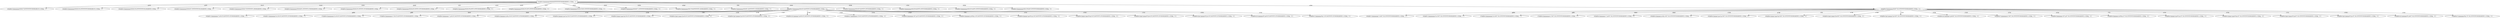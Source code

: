 digraph Chess_Search {
"rnbqkbnr/pppppppp/8/8/8/8/PPPPPPPP/RNBQKBNR w KQkq - 0 1" [label="rnbqkbnr/pppppppp/8/8/8/8/PPPPPPPP/RNBQKBNR w KQkq - 0 1", shape=box];
"rnbqkbnr/pppppppp/8/8/8/7N/PPPPPPPP/RNBQKB1R b KQkq - 1 1";
"rnbqkbnr/pppppppp/8/8/8/8/PPPPPPPP/RNBQKBNR w KQkq - 0 1" -> "rnbqkbnr/pppppppp/8/8/8/7N/PPPPPPPP/RNBQKB1R b KQkq - 1 1"  [label=g1h3];
"rnbqkbnr/pppppppp/8/8/8/5N2/PPPPPPPP/RNBQKB1R b KQkq - 1 1";
"rnbqkbnr/pppppppp/8/8/8/8/PPPPPPPP/RNBQKBNR w KQkq - 0 1" -> "rnbqkbnr/pppppppp/8/8/8/5N2/PPPPPPPP/RNBQKB1R b KQkq - 1 1"  [label=g1f3];
"rnbqkbnr/pppppppp/8/8/8/2N5/PPPPPPPP/R1BQKBNR b KQkq - 1 1";
"rnbqkbnr/pppppppp/8/8/8/8/PPPPPPPP/RNBQKBNR w KQkq - 0 1" -> "rnbqkbnr/pppppppp/8/8/8/2N5/PPPPPPPP/R1BQKBNR b KQkq - 1 1"  [label=b1c3];
"rnbqkbnr/pppppppp/8/8/8/N7/PPPPPPPP/R1BQKBNR b KQkq - 1 1";
"rnbqkbnr/pppppppp/8/8/8/8/PPPPPPPP/RNBQKBNR w KQkq - 0 1" -> "rnbqkbnr/pppppppp/8/8/8/N7/PPPPPPPP/R1BQKBNR b KQkq - 1 1"  [label=b1a3];
"rnbqkbnr/pppppppp/8/8/8/7P/PPPPPPP1/RNBQKBNR b KQkq - 0 1";
"rnbqkbnr/pppppppp/8/8/8/8/PPPPPPPP/RNBQKBNR w KQkq - 0 1" -> "rnbqkbnr/pppppppp/8/8/8/7P/PPPPPPP1/RNBQKBNR b KQkq - 0 1"  [label=h2h3];
"rnbqkbnr/pppppppp/8/8/8/6P1/PPPPPP1P/RNBQKBNR b KQkq - 0 1";
"rnbqkbnr/pppppppp/8/8/8/8/PPPPPPPP/RNBQKBNR w KQkq - 0 1" -> "rnbqkbnr/pppppppp/8/8/8/6P1/PPPPPP1P/RNBQKBNR b KQkq - 0 1"  [label=g2g3];
"rnbqkbnr/pppppppp/8/8/8/5P2/PPPPP1PP/RNBQKBNR b KQkq - 0 1";
"rnbqkbnr/pppppppp/8/8/8/8/PPPPPPPP/RNBQKBNR w KQkq - 0 1" -> "rnbqkbnr/pppppppp/8/8/8/5P2/PPPPP1PP/RNBQKBNR b KQkq - 0 1"  [label=f2f3];
"rnbqkbnr/pppppppp/8/8/8/4P3/PPPP1PPP/RNBQKBNR b KQkq - 0 1";
"rnbqkbnr/pppppppp/8/8/8/8/PPPPPPPP/RNBQKBNR w KQkq - 0 1" -> "rnbqkbnr/pppppppp/8/8/8/4P3/PPPP1PPP/RNBQKBNR b KQkq - 0 1"  [label=e2e3];
"rnbqkbnr/pppppppp/8/8/8/3P4/PPP1PPPP/RNBQKBNR b KQkq - 0 1";
"rnbqkbnr/pppppppp/8/8/8/8/PPPPPPPP/RNBQKBNR w KQkq - 0 1" -> "rnbqkbnr/pppppppp/8/8/8/3P4/PPP1PPPP/RNBQKBNR b KQkq - 0 1"  [label=d2d3];
"rnbqkbnr/pppppppp/8/8/8/2P5/PP1PPPPP/RNBQKBNR b KQkq - 0 1";
"rnbqkbnr/pppppppp/8/8/8/8/PPPPPPPP/RNBQKBNR w KQkq - 0 1" -> "rnbqkbnr/pppppppp/8/8/8/2P5/PP1PPPPP/RNBQKBNR b KQkq - 0 1"  [label=c2c3];
"rnbqkbnr/pppppppp/8/8/8/1P6/P1PPPPPP/RNBQKBNR b KQkq - 0 1";
"rnbqkbnr/pppppppp/8/8/8/8/PPPPPPPP/RNBQKBNR w KQkq - 0 1" -> "rnbqkbnr/pppppppp/8/8/8/1P6/P1PPPPPP/RNBQKBNR b KQkq - 0 1"  [label=b2b3];
"rnbqkbnr/pppppppp/8/8/8/P7/1PPPPPPP/RNBQKBNR b KQkq - 0 1";
"rnbqkbnr/pppppppp/8/8/8/8/PPPPPPPP/RNBQKBNR w KQkq - 0 1" -> "rnbqkbnr/pppppppp/8/8/8/P7/1PPPPPPP/RNBQKBNR b KQkq - 0 1"  [label=a2a3];
"rnbqkbnr/pppppppp/8/8/7P/8/PPPPPPP1/RNBQKBNR b KQkq - 0 1";
"rnbqkbnr/pppppppp/8/8/8/8/PPPPPPPP/RNBQKBNR w KQkq - 0 1" -> "rnbqkbnr/pppppppp/8/8/7P/8/PPPPPPP1/RNBQKBNR b KQkq - 0 1"  [label=h2h4];
"rnbqkbnr/pppppppp/8/8/6P1/8/PPPPPP1P/RNBQKBNR b KQkq - 0 1";
"rnbqkbnr/pppppppp/8/8/8/8/PPPPPPPP/RNBQKBNR w KQkq - 0 1" -> "rnbqkbnr/pppppppp/8/8/6P1/8/PPPPPP1P/RNBQKBNR b KQkq - 0 1"  [label=g2g4];
"rnbqkbnr/pppppppp/8/8/5P2/8/PPPPP1PP/RNBQKBNR b KQkq - 0 1";
"rnbqkbnr/pppppppp/8/8/8/8/PPPPPPPP/RNBQKBNR w KQkq - 0 1" -> "rnbqkbnr/pppppppp/8/8/5P2/8/PPPPP1PP/RNBQKBNR b KQkq - 0 1"  [label=f2f4];
"rnbqkbnr/pppppppp/8/8/4P3/8/PPPP1PPP/RNBQKBNR b KQkq - 0 1";
"rnbqkbnr/pppppppp/8/8/8/8/PPPPPPPP/RNBQKBNR w KQkq - 0 1" -> "rnbqkbnr/pppppppp/8/8/4P3/8/PPPP1PPP/RNBQKBNR b KQkq - 0 1"  [label=e2e4];
"rnbqkbnr/pppppppp/8/8/3P4/8/PPP1PPPP/RNBQKBNR b KQkq - 0 1";
"rnbqkbnr/pppppppp/8/8/8/8/PPPPPPPP/RNBQKBNR w KQkq - 0 1" -> "rnbqkbnr/pppppppp/8/8/3P4/8/PPP1PPPP/RNBQKBNR b KQkq - 0 1"  [label=d2d4];
"rnbqkbnr/pppppppp/8/8/2P5/8/PP1PPPPP/RNBQKBNR b KQkq - 0 1";
"rnbqkbnr/pppppppp/8/8/8/8/PPPPPPPP/RNBQKBNR w KQkq - 0 1" -> "rnbqkbnr/pppppppp/8/8/2P5/8/PP1PPPPP/RNBQKBNR b KQkq - 0 1"  [label=c2c4];
"rnbqkbnr/pppppppp/8/8/1P6/8/P1PPPPPP/RNBQKBNR b KQkq - 0 1";
"rnbqkbnr/pppppppp/8/8/8/8/PPPPPPPP/RNBQKBNR w KQkq - 0 1" -> "rnbqkbnr/pppppppp/8/8/1P6/8/P1PPPPPP/RNBQKBNR b KQkq - 0 1"  [label=b2b4];
"rnbqkbnr/pppppppp/8/8/P7/8/1PPPPPPP/RNBQKBNR b KQkq - 0 1";
"rnbqkbnr/pppppppp/8/8/8/8/PPPPPPPP/RNBQKBNR w KQkq - 0 1" -> "rnbqkbnr/pppppppp/8/8/P7/8/1PPPPPPP/RNBQKBNR b KQkq - 0 1"  [label=a2a4];
"rnbqkb1r/pppppppp/7n/8/5P2/8/PPPPP1PP/RNBQKBNR w KQkq - 1 2";
"rnbqkbnr/pppppppp/8/8/5P2/8/PPPPP1PP/RNBQKBNR b KQkq - 0 1" -> "rnbqkb1r/pppppppp/7n/8/5P2/8/PPPPP1PP/RNBQKBNR w KQkq - 1 2"  [label=g8h6];
"rnbqkb1r/pppppppp/5n2/8/5P2/8/PPPPP1PP/RNBQKBNR w KQkq - 1 2";
"rnbqkbnr/pppppppp/8/8/5P2/8/PPPPP1PP/RNBQKBNR b KQkq - 0 1" -> "rnbqkb1r/pppppppp/5n2/8/5P2/8/PPPPP1PP/RNBQKBNR w KQkq - 1 2"  [label=g8f6];
"r1bqkbnr/pppppppp/2n5/8/5P2/8/PPPPP1PP/RNBQKBNR w KQkq - 1 2";
"rnbqkbnr/pppppppp/8/8/5P2/8/PPPPP1PP/RNBQKBNR b KQkq - 0 1" -> "r1bqkbnr/pppppppp/2n5/8/5P2/8/PPPPP1PP/RNBQKBNR w KQkq - 1 2"  [label=b8c6];
"r1bqkbnr/pppppppp/n7/8/5P2/8/PPPPP1PP/RNBQKBNR w KQkq - 1 2";
"rnbqkbnr/pppppppp/8/8/5P2/8/PPPPP1PP/RNBQKBNR b KQkq - 0 1" -> "r1bqkbnr/pppppppp/n7/8/5P2/8/PPPPP1PP/RNBQKBNR w KQkq - 1 2"  [label=b8a6];
"rnbqkbnr/ppppppp1/7p/8/5P2/8/PPPPP1PP/RNBQKBNR w KQkq - 0 2";
"rnbqkbnr/pppppppp/8/8/5P2/8/PPPPP1PP/RNBQKBNR b KQkq - 0 1" -> "rnbqkbnr/ppppppp1/7p/8/5P2/8/PPPPP1PP/RNBQKBNR w KQkq - 0 2"  [label=h7h6];
"rnbqkbnr/pppppp1p/6p1/8/5P2/8/PPPPP1PP/RNBQKBNR w KQkq - 0 2";
"rnbqkbnr/pppppppp/8/8/5P2/8/PPPPP1PP/RNBQKBNR b KQkq - 0 1" -> "rnbqkbnr/pppppp1p/6p1/8/5P2/8/PPPPP1PP/RNBQKBNR w KQkq - 0 2"  [label=g7g6];
"rnbqkbnr/ppppp1pp/5p2/8/5P2/8/PPPPP1PP/RNBQKBNR w KQkq - 0 2";
"rnbqkbnr/pppppppp/8/8/5P2/8/PPPPP1PP/RNBQKBNR b KQkq - 0 1" -> "rnbqkbnr/ppppp1pp/5p2/8/5P2/8/PPPPP1PP/RNBQKBNR w KQkq - 0 2"  [label=f7f6];
"rnbqkbnr/pppp1ppp/4p3/8/5P2/8/PPPPP1PP/RNBQKBNR w KQkq - 0 2";
"rnbqkbnr/pppppppp/8/8/5P2/8/PPPPP1PP/RNBQKBNR b KQkq - 0 1" -> "rnbqkbnr/pppp1ppp/4p3/8/5P2/8/PPPPP1PP/RNBQKBNR w KQkq - 0 2"  [label=e7e6];
"rnbqkbnr/ppp1pppp/3p4/8/5P2/8/PPPPP1PP/RNBQKBNR w KQkq - 0 2";
"rnbqkbnr/pppppppp/8/8/5P2/8/PPPPP1PP/RNBQKBNR b KQkq - 0 1" -> "rnbqkbnr/ppp1pppp/3p4/8/5P2/8/PPPPP1PP/RNBQKBNR w KQkq - 0 2"  [label=d7d6];
"rnbqkbnr/pp1ppppp/2p5/8/5P2/8/PPPPP1PP/RNBQKBNR w KQkq - 0 2";
"rnbqkbnr/pppppppp/8/8/5P2/8/PPPPP1PP/RNBQKBNR b KQkq - 0 1" -> "rnbqkbnr/pp1ppppp/2p5/8/5P2/8/PPPPP1PP/RNBQKBNR w KQkq - 0 2"  [label=c7c6];
"rnbqkbnr/p1pppppp/1p6/8/5P2/8/PPPPP1PP/RNBQKBNR w KQkq - 0 2";
"rnbqkbnr/pppppppp/8/8/5P2/8/PPPPP1PP/RNBQKBNR b KQkq - 0 1" -> "rnbqkbnr/p1pppppp/1p6/8/5P2/8/PPPPP1PP/RNBQKBNR w KQkq - 0 2"  [label=b7b6];
"rnbqkbnr/1ppppppp/p7/8/5P2/8/PPPPP1PP/RNBQKBNR w KQkq - 0 2";
"rnbqkbnr/pppppppp/8/8/5P2/8/PPPPP1PP/RNBQKBNR b KQkq - 0 1" -> "rnbqkbnr/1ppppppp/p7/8/5P2/8/PPPPP1PP/RNBQKBNR w KQkq - 0 2"  [label=a7a6];
"rnbqkbnr/ppppppp1/8/7p/5P2/8/PPPPP1PP/RNBQKBNR w KQkq - 0 2";
"rnbqkbnr/pppppppp/8/8/5P2/8/PPPPP1PP/RNBQKBNR b KQkq - 0 1" -> "rnbqkbnr/ppppppp1/8/7p/5P2/8/PPPPP1PP/RNBQKBNR w KQkq - 0 2"  [label=h7h5];
"rnbqkbnr/pppppp1p/8/6p1/5P2/8/PPPPP1PP/RNBQKBNR w KQkq - 0 2";
"rnbqkbnr/pppppppp/8/8/5P2/8/PPPPP1PP/RNBQKBNR b KQkq - 0 1" -> "rnbqkbnr/pppppp1p/8/6p1/5P2/8/PPPPP1PP/RNBQKBNR w KQkq - 0 2"  [label=g7g5];
"rnbqkbnr/ppppp1pp/8/5p2/5P2/8/PPPPP1PP/RNBQKBNR w KQkq - 0 2";
"rnbqkbnr/pppppppp/8/8/5P2/8/PPPPP1PP/RNBQKBNR b KQkq - 0 1" -> "rnbqkbnr/ppppp1pp/8/5p2/5P2/8/PPPPP1PP/RNBQKBNR w KQkq - 0 2"  [label=f7f5];
"rnbqkbnr/pppp1ppp/8/4p3/5P2/8/PPPPP1PP/RNBQKBNR w KQkq - 0 2";
"rnbqkbnr/pppppppp/8/8/5P2/8/PPPPP1PP/RNBQKBNR b KQkq - 0 1" -> "rnbqkbnr/pppp1ppp/8/4p3/5P2/8/PPPPP1PP/RNBQKBNR w KQkq - 0 2"  [label=e7e5];
"rnbqkbnr/ppp1pppp/8/3p4/5P2/8/PPPPP1PP/RNBQKBNR w KQkq - 0 2";
"rnbqkbnr/pppppppp/8/8/5P2/8/PPPPP1PP/RNBQKBNR b KQkq - 0 1" -> "rnbqkbnr/ppp1pppp/8/3p4/5P2/8/PPPPP1PP/RNBQKBNR w KQkq - 0 2"  [label=d7d5];
"rnbqkbnr/pp1ppppp/8/2p5/5P2/8/PPPPP1PP/RNBQKBNR w KQkq - 0 2";
"rnbqkbnr/pppppppp/8/8/5P2/8/PPPPP1PP/RNBQKBNR b KQkq - 0 1" -> "rnbqkbnr/pp1ppppp/8/2p5/5P2/8/PPPPP1PP/RNBQKBNR w KQkq - 0 2"  [label=c7c5];
"rnbqkbnr/p1pppppp/8/1p6/5P2/8/PPPPP1PP/RNBQKBNR w KQkq - 0 2";
"rnbqkbnr/pppppppp/8/8/5P2/8/PPPPP1PP/RNBQKBNR b KQkq - 0 1" -> "rnbqkbnr/p1pppppp/8/1p6/5P2/8/PPPPP1PP/RNBQKBNR w KQkq - 0 2"  [label=b7b5];
"rnbqkbnr/1ppppppp/8/p7/5P2/8/PPPPP1PP/RNBQKBNR w KQkq - 0 2";
"rnbqkbnr/pppppppp/8/8/5P2/8/PPPPP1PP/RNBQKBNR b KQkq - 0 1" -> "rnbqkbnr/1ppppppp/8/p7/5P2/8/PPPPP1PP/RNBQKBNR w KQkq - 0 2"  [label=a7a5];
"rnbqkb1r/pppppppp/7n/8/P7/8/1PPPPPPP/RNBQKBNR w KQkq - 1 2";
"rnbqkbnr/pppppppp/8/8/P7/8/1PPPPPPP/RNBQKBNR b KQkq - 0 1" -> "rnbqkb1r/pppppppp/7n/8/P7/8/1PPPPPPP/RNBQKBNR w KQkq - 1 2"  [label=g8h6];
"rnbqkb1r/pppppppp/5n2/8/P7/8/1PPPPPPP/RNBQKBNR w KQkq - 1 2";
"rnbqkbnr/pppppppp/8/8/P7/8/1PPPPPPP/RNBQKBNR b KQkq - 0 1" -> "rnbqkb1r/pppppppp/5n2/8/P7/8/1PPPPPPP/RNBQKBNR w KQkq - 1 2"  [label=g8f6];
"r1bqkbnr/pppppppp/2n5/8/P7/8/1PPPPPPP/RNBQKBNR w KQkq - 1 2";
"rnbqkbnr/pppppppp/8/8/P7/8/1PPPPPPP/RNBQKBNR b KQkq - 0 1" -> "r1bqkbnr/pppppppp/2n5/8/P7/8/1PPPPPPP/RNBQKBNR w KQkq - 1 2"  [label=b8c6];
"r1bqkbnr/pppppppp/n7/8/P7/8/1PPPPPPP/RNBQKBNR w KQkq - 1 2";
"rnbqkbnr/pppppppp/8/8/P7/8/1PPPPPPP/RNBQKBNR b KQkq - 0 1" -> "r1bqkbnr/pppppppp/n7/8/P7/8/1PPPPPPP/RNBQKBNR w KQkq - 1 2"  [label=b8a6];
"rnbqkbnr/ppppppp1/7p/8/P7/8/1PPPPPPP/RNBQKBNR w KQkq - 0 2";
"rnbqkbnr/pppppppp/8/8/P7/8/1PPPPPPP/RNBQKBNR b KQkq - 0 1" -> "rnbqkbnr/ppppppp1/7p/8/P7/8/1PPPPPPP/RNBQKBNR w KQkq - 0 2"  [label=h7h6];
"rnbqkbnr/pppppp1p/6p1/8/P7/8/1PPPPPPP/RNBQKBNR w KQkq - 0 2";
"rnbqkbnr/pppppppp/8/8/P7/8/1PPPPPPP/RNBQKBNR b KQkq - 0 1" -> "rnbqkbnr/pppppp1p/6p1/8/P7/8/1PPPPPPP/RNBQKBNR w KQkq - 0 2"  [label=g7g6];
"rnbqkbnr/ppppp1pp/5p2/8/P7/8/1PPPPPPP/RNBQKBNR w KQkq - 0 2";
"rnbqkbnr/pppppppp/8/8/P7/8/1PPPPPPP/RNBQKBNR b KQkq - 0 1" -> "rnbqkbnr/ppppp1pp/5p2/8/P7/8/1PPPPPPP/RNBQKBNR w KQkq - 0 2"  [label=f7f6];
"rnbqkbnr/pppp1ppp/4p3/8/P7/8/1PPPPPPP/RNBQKBNR w KQkq - 0 2";
"rnbqkbnr/pppppppp/8/8/P7/8/1PPPPPPP/RNBQKBNR b KQkq - 0 1" -> "rnbqkbnr/pppp1ppp/4p3/8/P7/8/1PPPPPPP/RNBQKBNR w KQkq - 0 2"  [label=e7e6];
"rnbqkbnr/ppp1pppp/3p4/8/P7/8/1PPPPPPP/RNBQKBNR w KQkq - 0 2";
"rnbqkbnr/pppppppp/8/8/P7/8/1PPPPPPP/RNBQKBNR b KQkq - 0 1" -> "rnbqkbnr/ppp1pppp/3p4/8/P7/8/1PPPPPPP/RNBQKBNR w KQkq - 0 2"  [label=d7d6];
"rnbqkbnr/pp1ppppp/2p5/8/P7/8/1PPPPPPP/RNBQKBNR w KQkq - 0 2";
"rnbqkbnr/pppppppp/8/8/P7/8/1PPPPPPP/RNBQKBNR b KQkq - 0 1" -> "rnbqkbnr/pp1ppppp/2p5/8/P7/8/1PPPPPPP/RNBQKBNR w KQkq - 0 2"  [label=c7c6];
"rnbqkbnr/p1pppppp/1p6/8/P7/8/1PPPPPPP/RNBQKBNR w KQkq - 0 2";
"rnbqkbnr/pppppppp/8/8/P7/8/1PPPPPPP/RNBQKBNR b KQkq - 0 1" -> "rnbqkbnr/p1pppppp/1p6/8/P7/8/1PPPPPPP/RNBQKBNR w KQkq - 0 2"  [label=b7b6];
"rnbqkbnr/1ppppppp/p7/8/P7/8/1PPPPPPP/RNBQKBNR w KQkq - 0 2";
"rnbqkbnr/pppppppp/8/8/P7/8/1PPPPPPP/RNBQKBNR b KQkq - 0 1" -> "rnbqkbnr/1ppppppp/p7/8/P7/8/1PPPPPPP/RNBQKBNR w KQkq - 0 2"  [label=a7a6];
"rnbqkbnr/ppppppp1/8/7p/P7/8/1PPPPPPP/RNBQKBNR w KQkq - 0 2";
"rnbqkbnr/pppppppp/8/8/P7/8/1PPPPPPP/RNBQKBNR b KQkq - 0 1" -> "rnbqkbnr/ppppppp1/8/7p/P7/8/1PPPPPPP/RNBQKBNR w KQkq - 0 2"  [label=h7h5];
"rnbqkbnr/pppppp1p/8/6p1/P7/8/1PPPPPPP/RNBQKBNR w KQkq - 0 2";
"rnbqkbnr/pppppppp/8/8/P7/8/1PPPPPPP/RNBQKBNR b KQkq - 0 1" -> "rnbqkbnr/pppppp1p/8/6p1/P7/8/1PPPPPPP/RNBQKBNR w KQkq - 0 2"  [label=g7g5];
"rnbqkbnr/ppppp1pp/8/5p2/P7/8/1PPPPPPP/RNBQKBNR w KQkq - 0 2";
"rnbqkbnr/pppppppp/8/8/P7/8/1PPPPPPP/RNBQKBNR b KQkq - 0 1" -> "rnbqkbnr/ppppp1pp/8/5p2/P7/8/1PPPPPPP/RNBQKBNR w KQkq - 0 2"  [label=f7f5];
"rnbqkbnr/pppp1ppp/8/4p3/P7/8/1PPPPPPP/RNBQKBNR w KQkq - 0 2";
"rnbqkbnr/pppppppp/8/8/P7/8/1PPPPPPP/RNBQKBNR b KQkq - 0 1" -> "rnbqkbnr/pppp1ppp/8/4p3/P7/8/1PPPPPPP/RNBQKBNR w KQkq - 0 2"  [label=e7e5];
"rnbqkbnr/ppp1pppp/8/3p4/P7/8/1PPPPPPP/RNBQKBNR w KQkq - 0 2";
"rnbqkbnr/pppppppp/8/8/P7/8/1PPPPPPP/RNBQKBNR b KQkq - 0 1" -> "rnbqkbnr/ppp1pppp/8/3p4/P7/8/1PPPPPPP/RNBQKBNR w KQkq - 0 2"  [label=d7d5];
"rnbqkbnr/pp1ppppp/8/2p5/P7/8/1PPPPPPP/RNBQKBNR w KQkq - 0 2";
"rnbqkbnr/pppppppp/8/8/P7/8/1PPPPPPP/RNBQKBNR b KQkq - 0 1" -> "rnbqkbnr/pp1ppppp/8/2p5/P7/8/1PPPPPPP/RNBQKBNR w KQkq - 0 2"  [label=c7c5];
"rnbqkbnr/p1pppppp/8/1p6/P7/8/1PPPPPPP/RNBQKBNR w KQkq - 0 2";
"rnbqkbnr/pppppppp/8/8/P7/8/1PPPPPPP/RNBQKBNR b KQkq - 0 1" -> "rnbqkbnr/p1pppppp/8/1p6/P7/8/1PPPPPPP/RNBQKBNR w KQkq - 0 2"  [label=b7b5];
"rnbqkbnr/1ppppppp/8/p7/P7/8/1PPPPPPP/RNBQKBNR w KQkq - 0 2";
"rnbqkbnr/pppppppp/8/8/P7/8/1PPPPPPP/RNBQKBNR b KQkq - 0 1" -> "rnbqkbnr/1ppppppp/8/p7/P7/8/1PPPPPPP/RNBQKBNR w KQkq - 0 2"  [label=a7a5];
}
